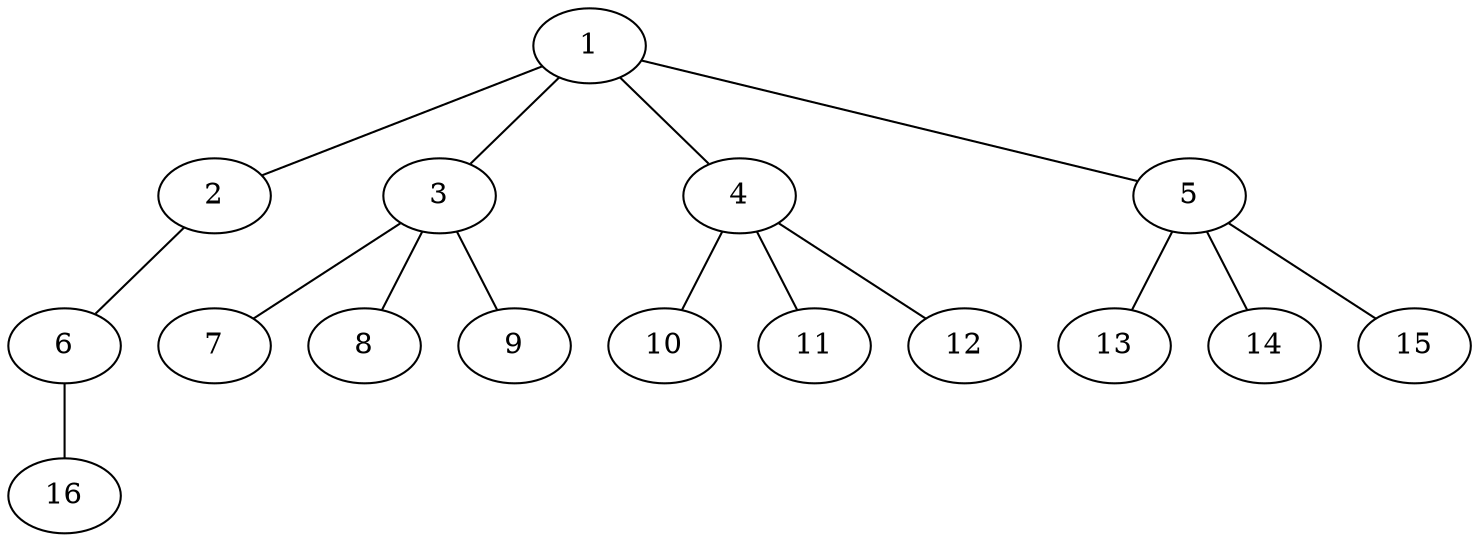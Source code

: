 graph molecule_2526 {
	1	 [chem=C];
	2	 [chem=O];
	1 -- 2	 [valence=1];
	3	 [chem=C];
	1 -- 3	 [valence=1];
	4	 [chem=C];
	1 -- 4	 [valence=1];
	5	 [chem=C];
	1 -- 5	 [valence=1];
	6	 [chem=O];
	2 -- 6	 [valence=1];
	7	 [chem=H];
	3 -- 7	 [valence=1];
	8	 [chem=H];
	3 -- 8	 [valence=1];
	9	 [chem=H];
	3 -- 9	 [valence=1];
	10	 [chem=H];
	4 -- 10	 [valence=1];
	11	 [chem=H];
	4 -- 11	 [valence=1];
	12	 [chem=H];
	4 -- 12	 [valence=1];
	13	 [chem=H];
	5 -- 13	 [valence=1];
	14	 [chem=H];
	5 -- 14	 [valence=1];
	15	 [chem=H];
	5 -- 15	 [valence=1];
	16	 [chem=H];
	6 -- 16	 [valence=1];
}
